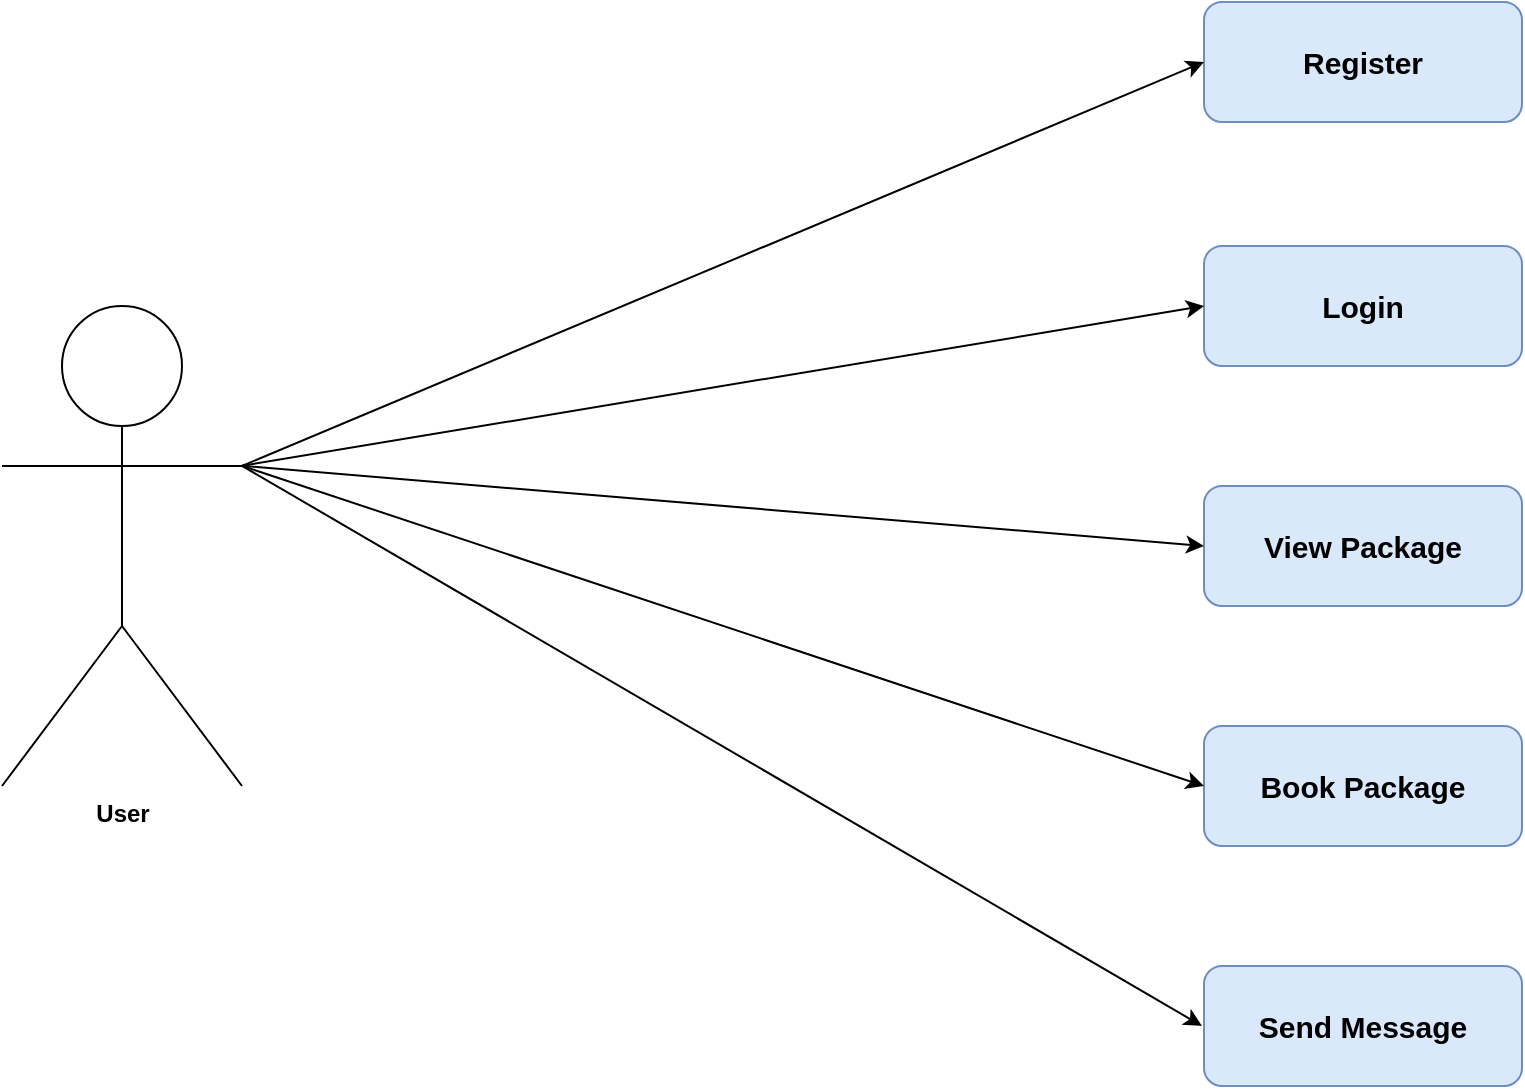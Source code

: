 <mxfile version="21.7.5" type="device">
  <diagram name="Page-1" id="hidm41Qs9eow_vLECA4x">
    <mxGraphModel dx="1050" dy="534" grid="1" gridSize="10" guides="1" tooltips="1" connect="1" arrows="1" fold="1" page="1" pageScale="1" pageWidth="1169" pageHeight="827" math="0" shadow="0">
      <root>
        <mxCell id="0" />
        <mxCell id="1" parent="0" />
        <mxCell id="85QFsYmEhmyFYnSGDLdw-1" value="&lt;b&gt;User&lt;/b&gt;" style="shape=umlActor;html=1;verticalLabelPosition=bottom;verticalAlign=top;align=center;" parent="1" vertex="1">
          <mxGeometry x="200" y="280" width="120" height="240" as="geometry" />
        </mxCell>
        <mxCell id="85QFsYmEhmyFYnSGDLdw-2" value="Register" style="rounded=1;whiteSpace=wrap;html=1;fontStyle=1;fontSize=15;fillColor=#dae8fc;strokeColor=#6c8ebf;" parent="1" vertex="1">
          <mxGeometry x="801" y="128" width="159" height="60" as="geometry" />
        </mxCell>
        <mxCell id="85QFsYmEhmyFYnSGDLdw-3" value="Login" style="rounded=1;whiteSpace=wrap;html=1;fontStyle=1;fontSize=15;fillColor=#dae8fc;strokeColor=#6c8ebf;" parent="1" vertex="1">
          <mxGeometry x="801" y="250" width="159" height="60" as="geometry" />
        </mxCell>
        <mxCell id="85QFsYmEhmyFYnSGDLdw-4" value="View Package" style="rounded=1;whiteSpace=wrap;html=1;fontStyle=1;fontSize=15;fillColor=#dae8fc;strokeColor=#6c8ebf;" parent="1" vertex="1">
          <mxGeometry x="801" y="370" width="159" height="60" as="geometry" />
        </mxCell>
        <mxCell id="85QFsYmEhmyFYnSGDLdw-5" value="Book Package" style="rounded=1;whiteSpace=wrap;html=1;fontStyle=1;fontSize=15;fillColor=#dae8fc;strokeColor=#6c8ebf;" parent="1" vertex="1">
          <mxGeometry x="801" y="490" width="159" height="60" as="geometry" />
        </mxCell>
        <mxCell id="85QFsYmEhmyFYnSGDLdw-6" value="&lt;b&gt;&lt;font style=&quot;font-size: 15px;&quot;&gt;Send Message&lt;/font&gt;&lt;/b&gt;" style="rounded=1;whiteSpace=wrap;html=1;fillColor=#dae8fc;strokeColor=#6c8ebf;" parent="1" vertex="1">
          <mxGeometry x="801" y="610" width="159" height="60" as="geometry" />
        </mxCell>
        <mxCell id="85QFsYmEhmyFYnSGDLdw-7" value="" style="endArrow=classic;html=1;rounded=0;exitX=1;exitY=0.333;exitDx=0;exitDy=0;exitPerimeter=0;entryX=0;entryY=0.5;entryDx=0;entryDy=0;" parent="1" source="85QFsYmEhmyFYnSGDLdw-1" target="85QFsYmEhmyFYnSGDLdw-2" edge="1">
          <mxGeometry width="50" height="50" relative="1" as="geometry">
            <mxPoint x="950" y="460" as="sourcePoint" />
            <mxPoint x="1000" y="410" as="targetPoint" />
          </mxGeometry>
        </mxCell>
        <mxCell id="85QFsYmEhmyFYnSGDLdw-8" value="" style="endArrow=classic;html=1;rounded=0;exitX=1;exitY=0.333;exitDx=0;exitDy=0;exitPerimeter=0;entryX=0;entryY=0.5;entryDx=0;entryDy=0;" parent="1" source="85QFsYmEhmyFYnSGDLdw-1" target="85QFsYmEhmyFYnSGDLdw-3" edge="1">
          <mxGeometry width="50" height="50" relative="1" as="geometry">
            <mxPoint x="330" y="370" as="sourcePoint" />
            <mxPoint x="811" y="168" as="targetPoint" />
          </mxGeometry>
        </mxCell>
        <mxCell id="85QFsYmEhmyFYnSGDLdw-9" value="" style="endArrow=classic;html=1;rounded=0;exitX=1;exitY=0.333;exitDx=0;exitDy=0;exitPerimeter=0;entryX=0;entryY=0.5;entryDx=0;entryDy=0;" parent="1" source="85QFsYmEhmyFYnSGDLdw-1" target="85QFsYmEhmyFYnSGDLdw-4" edge="1">
          <mxGeometry width="50" height="50" relative="1" as="geometry">
            <mxPoint x="340" y="380" as="sourcePoint" />
            <mxPoint x="821" y="178" as="targetPoint" />
          </mxGeometry>
        </mxCell>
        <mxCell id="85QFsYmEhmyFYnSGDLdw-10" value="" style="endArrow=classic;html=1;rounded=0;exitX=1;exitY=0.333;exitDx=0;exitDy=0;exitPerimeter=0;entryX=0;entryY=0.5;entryDx=0;entryDy=0;" parent="1" source="85QFsYmEhmyFYnSGDLdw-1" target="85QFsYmEhmyFYnSGDLdw-5" edge="1">
          <mxGeometry width="50" height="50" relative="1" as="geometry">
            <mxPoint x="350" y="390" as="sourcePoint" />
            <mxPoint x="831" y="188" as="targetPoint" />
          </mxGeometry>
        </mxCell>
        <mxCell id="85QFsYmEhmyFYnSGDLdw-11" value="" style="endArrow=classic;html=1;rounded=0;exitX=1;exitY=0.333;exitDx=0;exitDy=0;exitPerimeter=0;" parent="1" source="85QFsYmEhmyFYnSGDLdw-1" edge="1">
          <mxGeometry width="50" height="50" relative="1" as="geometry">
            <mxPoint x="360" y="400" as="sourcePoint" />
            <mxPoint x="800" y="640" as="targetPoint" />
          </mxGeometry>
        </mxCell>
      </root>
    </mxGraphModel>
  </diagram>
</mxfile>
